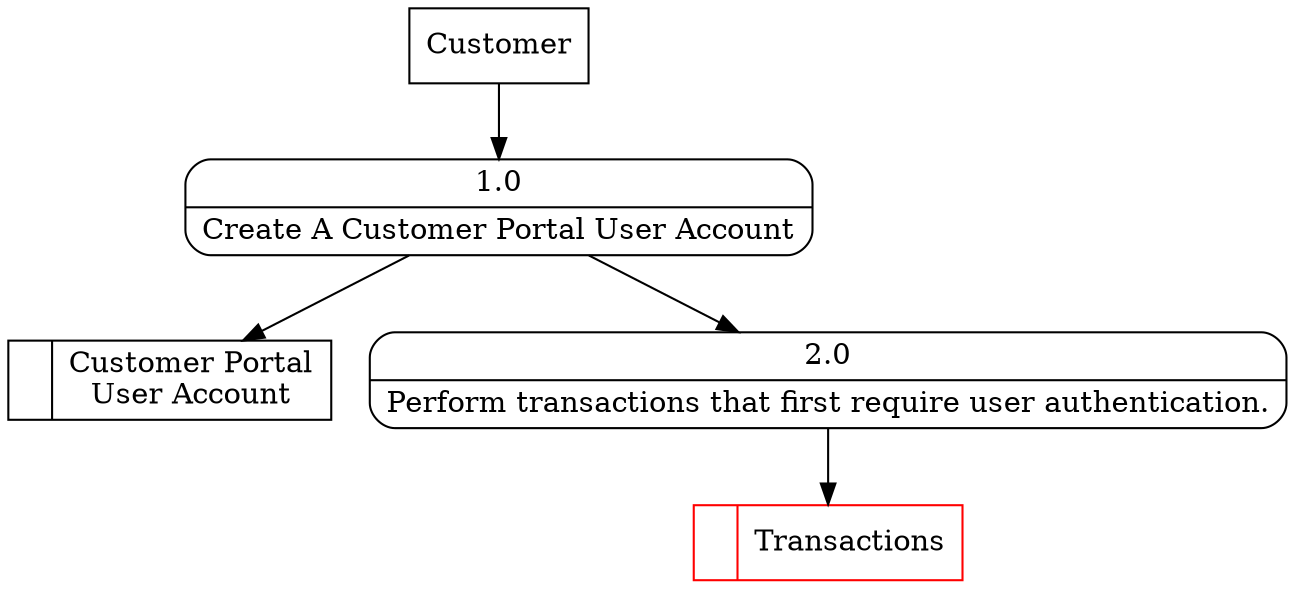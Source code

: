 digraph dfd2{ 
node[shape=record]
200 [label="<f0>  |<f1> Customer Portal\nUser Account " ];
201 [label="Customer" shape=box];
202 [label="{<f0> 1.0|<f1> Create A Customer Portal User Account }" shape=Mrecord];
2 [label="{<f0> 2.0|<f1> Perform transactions that first require user authentication. }" shape=Mrecord];
202 -> 2
1001 [label="<f0>  |<f1> Transactions " color=red];
2 -> 1001
201 -> 202
202 -> 200
}